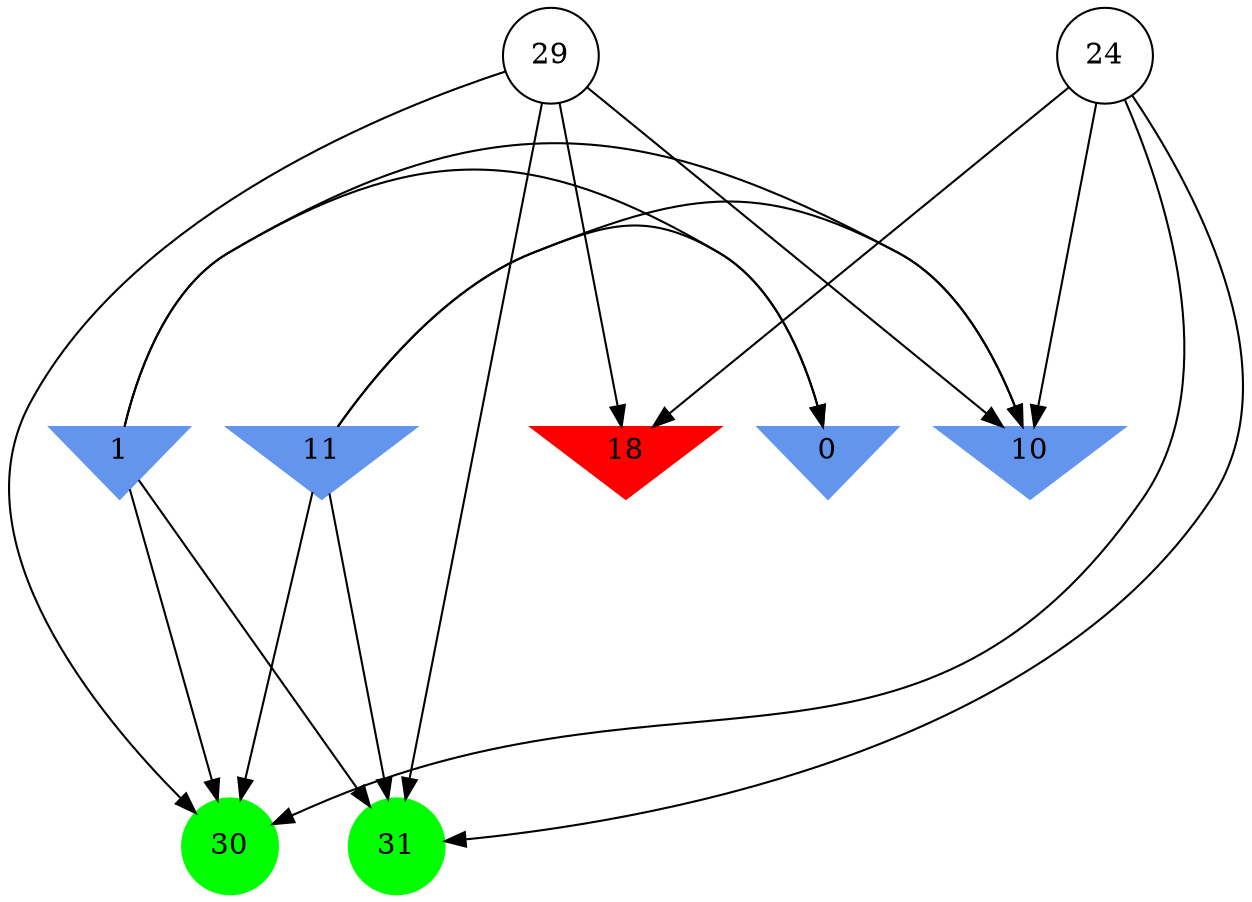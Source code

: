 digraph brain {
	ranksep=2.0;
	0 [shape=invtriangle,style=filled,color=cornflowerblue];
	1 [shape=invtriangle,style=filled,color=cornflowerblue];
	10 [shape=invtriangle,style=filled,color=cornflowerblue];
	11 [shape=invtriangle,style=filled,color=cornflowerblue];
	18 [shape=invtriangle,style=filled,color=red];
	24 [shape=circle,color=black];
	29 [shape=circle,color=black];
	30 [shape=circle,style=filled,color=green];
	31 [shape=circle,style=filled,color=green];
	1	->	10;
	1	->	31;
	1	->	0;
	1	->	30;
	11	->	10;
	11	->	31;
	11	->	0;
	11	->	30;
	29	->	10;
	29	->	31;
	29	->	18;
	29	->	30;
	24	->	10;
	24	->	31;
	24	->	18;
	24	->	30;
	{ rank=same; 0; 1; 10; 11; 18; }
	{ rank=same; 24; 29; }
	{ rank=same; 30; 31; }
}
